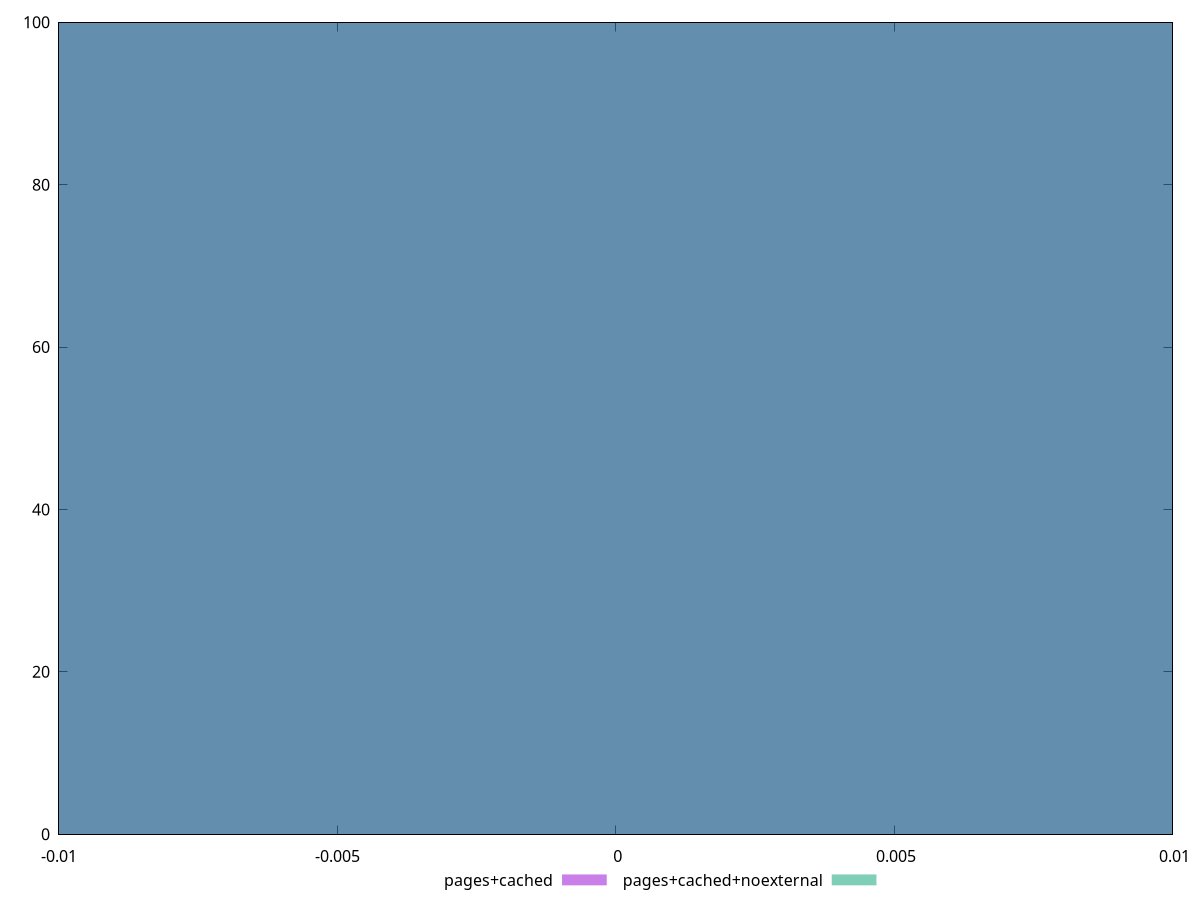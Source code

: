 reset

$pagesCached <<EOF
0 100
EOF

$pagesCachedNoexternal <<EOF
0 100
EOF

set key outside below
set boxwidth 0.1
set xrange [-0.01:0.01]
set yrange [0:100]
set trange [0:100]
set style fill transparent solid 0.5 noborder
set terminal svg size 640, 500 enhanced background rgb 'white'
set output "reprap/duplicated-javascript/comparison/histogram/1_vs_2.svg"

plot $pagesCached title "pages+cached" with boxes, \
     $pagesCachedNoexternal title "pages+cached+noexternal" with boxes

reset

